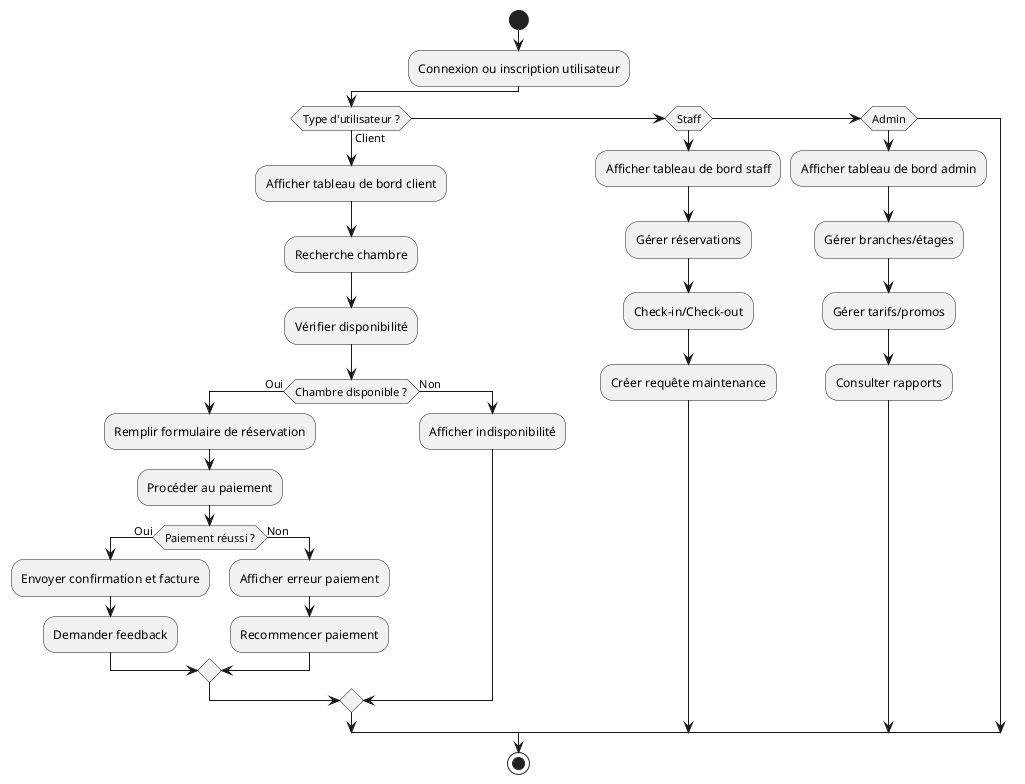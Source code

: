 @startuml
start

:Connexion ou inscription utilisateur;
if (Type d'utilisateur ?) then (Client)
  :Afficher tableau de bord client;
  :Recherche chambre;
  :Vérifier disponibilité;
  if (Chambre disponible ?) then (Oui)
    :Remplir formulaire de réservation;
    :Procéder au paiement;
    if (Paiement réussi ?) then (Oui)
      :Envoyer confirmation et facture;
      :Demander feedback;
    else (Non)
      :Afficher erreur paiement;
      :Recommencer paiement;
    endif
  else (Non)
    :Afficher indisponibilité;
  endif
elseif (Staff)
  :Afficher tableau de bord staff;
  :Gérer réservations;
  :Check-in/Check-out;
  :Créer requête maintenance;
elseif (Admin)
  :Afficher tableau de bord admin;
  :Gérer branches/étages;
  :Gérer tarifs/promos;
  :Consulter rapports;
endif

stop
@enduml